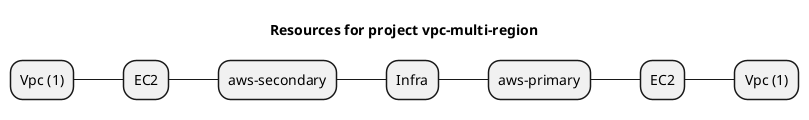 @startmindmap
title Resources for project vpc-multi-region
skinparam monochrome true
+ Infra
++ aws-primary
+++ EC2
++++ Vpc (1)
-- aws-secondary
--- EC2
---- Vpc (1)
@endmindmap